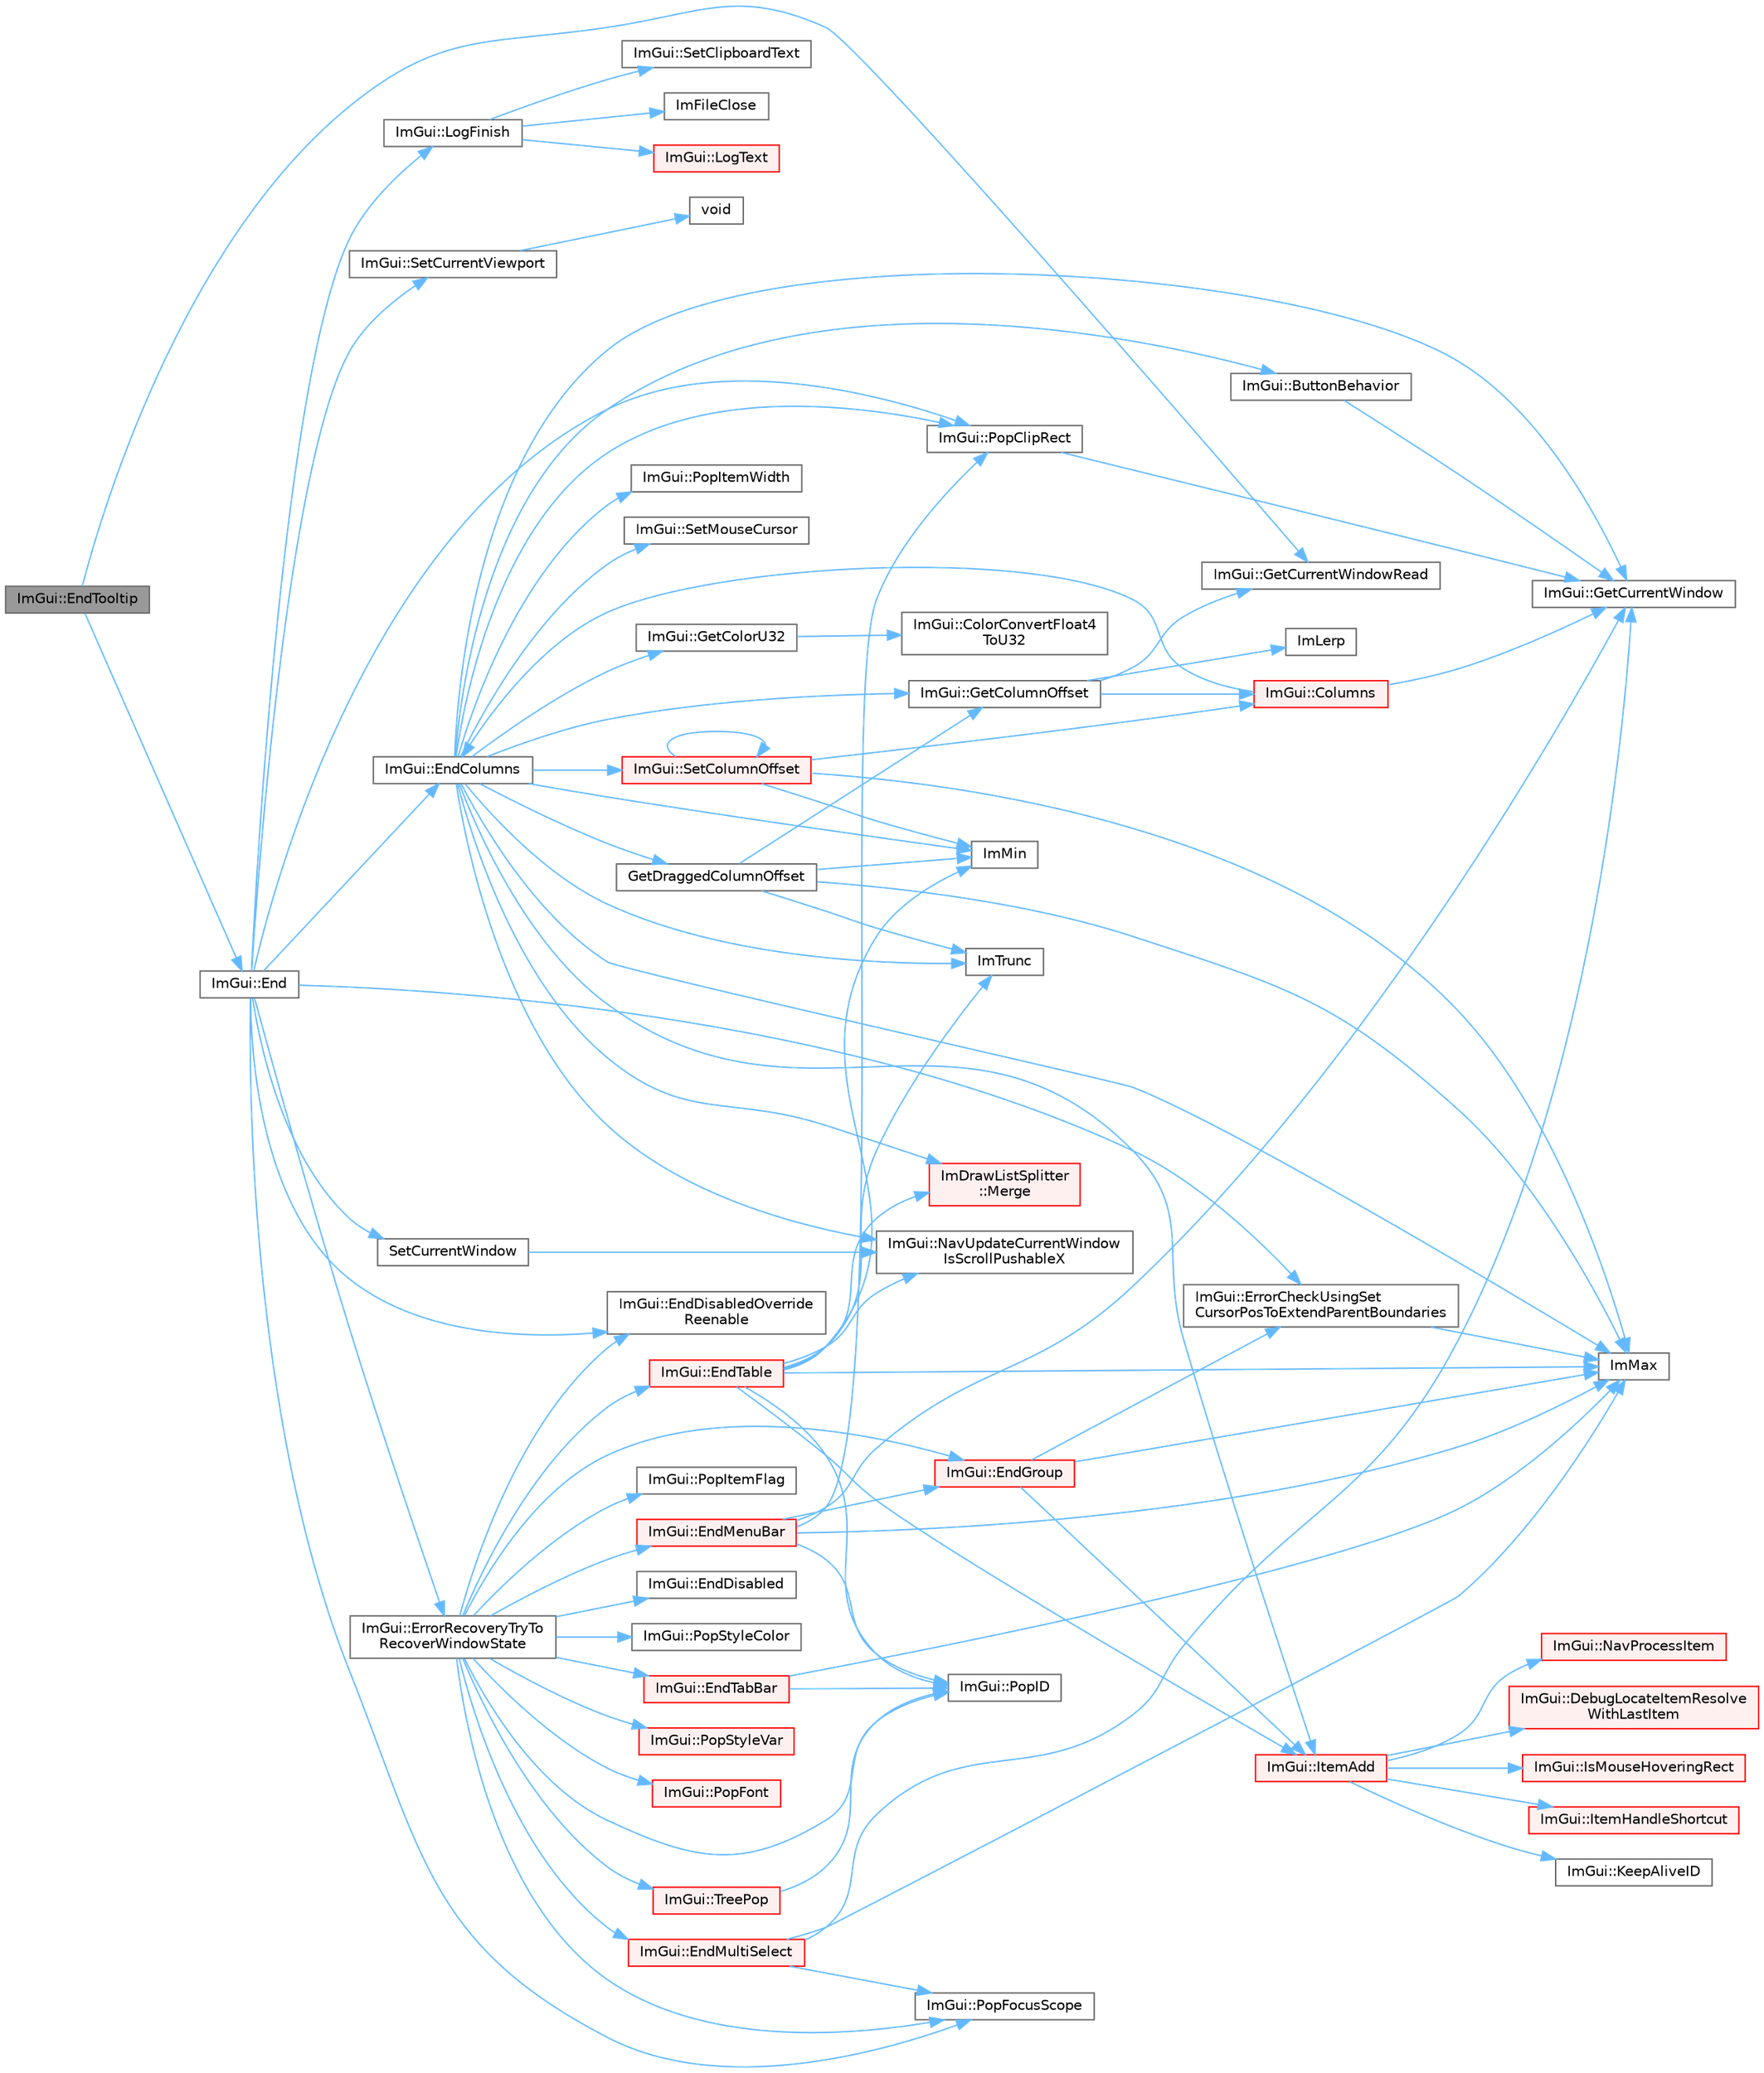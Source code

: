 digraph "ImGui::EndTooltip"
{
 // LATEX_PDF_SIZE
  bgcolor="transparent";
  edge [fontname=Helvetica,fontsize=10,labelfontname=Helvetica,labelfontsize=10];
  node [fontname=Helvetica,fontsize=10,shape=box,height=0.2,width=0.4];
  rankdir="LR";
  Node1 [id="Node000001",label="ImGui::EndTooltip",height=0.2,width=0.4,color="gray40", fillcolor="grey60", style="filled", fontcolor="black",tooltip=" "];
  Node1 -> Node2 [id="edge1_Node000001_Node000002",color="steelblue1",style="solid",tooltip=" "];
  Node2 [id="Node000002",label="ImGui::End",height=0.2,width=0.4,color="grey40", fillcolor="white", style="filled",URL="$namespace_im_gui.html#a5479d93794a004c67ceb6d13f37c8254",tooltip=" "];
  Node2 -> Node3 [id="edge2_Node000002_Node000003",color="steelblue1",style="solid",tooltip=" "];
  Node3 [id="Node000003",label="ImGui::EndColumns",height=0.2,width=0.4,color="grey40", fillcolor="white", style="filled",URL="$namespace_im_gui.html#af93bed3bce5475fe4d525d744f16aa20",tooltip=" "];
  Node3 -> Node4 [id="edge3_Node000003_Node000004",color="steelblue1",style="solid",tooltip=" "];
  Node4 [id="Node000004",label="ImGui::ButtonBehavior",height=0.2,width=0.4,color="grey40", fillcolor="white", style="filled",URL="$namespace_im_gui.html#a65a4f18b1bc8ce0f351687922089f374",tooltip=" "];
  Node4 -> Node5 [id="edge4_Node000004_Node000005",color="steelblue1",style="solid",tooltip=" "];
  Node5 [id="Node000005",label="ImGui::GetCurrentWindow",height=0.2,width=0.4,color="grey40", fillcolor="white", style="filled",URL="$namespace_im_gui.html#ac452417b5004ca16a814a72cff153526",tooltip=" "];
  Node3 -> Node6 [id="edge5_Node000003_Node000006",color="steelblue1",style="solid",tooltip=" "];
  Node6 [id="Node000006",label="ImGui::GetColorU32",height=0.2,width=0.4,color="grey40", fillcolor="white", style="filled",URL="$namespace_im_gui.html#a0de2d9bd347d9866511eb8d014e62556",tooltip=" "];
  Node6 -> Node7 [id="edge6_Node000006_Node000007",color="steelblue1",style="solid",tooltip=" "];
  Node7 [id="Node000007",label="ImGui::ColorConvertFloat4\lToU32",height=0.2,width=0.4,color="grey40", fillcolor="white", style="filled",URL="$namespace_im_gui.html#abe2691de0b1a71c774ab24cc91564a94",tooltip=" "];
  Node3 -> Node8 [id="edge7_Node000003_Node000008",color="steelblue1",style="solid",tooltip=" "];
  Node8 [id="Node000008",label="ImGui::GetColumnOffset",height=0.2,width=0.4,color="grey40", fillcolor="white", style="filled",URL="$namespace_im_gui.html#a79c22e9c5c208b6c9534a273be71a9e6",tooltip=" "];
  Node8 -> Node9 [id="edge8_Node000008_Node000009",color="steelblue1",style="solid",tooltip=" "];
  Node9 [id="Node000009",label="ImGui::Columns",height=0.2,width=0.4,color="red", fillcolor="#FFF0F0", style="filled",URL="$namespace_im_gui.html#a901248754271ed70b4074ef193ad5899",tooltip=" "];
  Node9 -> Node3 [id="edge9_Node000009_Node000003",color="steelblue1",style="solid",tooltip=" "];
  Node9 -> Node5 [id="edge10_Node000009_Node000005",color="steelblue1",style="solid",tooltip=" "];
  Node8 -> Node25 [id="edge11_Node000008_Node000025",color="steelblue1",style="solid",tooltip=" "];
  Node25 [id="Node000025",label="ImGui::GetCurrentWindowRead",height=0.2,width=0.4,color="grey40", fillcolor="white", style="filled",URL="$namespace_im_gui.html#a055af7d6b7b4ae977a9c3c25a98e0d2f",tooltip=" "];
  Node8 -> Node32 [id="edge12_Node000008_Node000032",color="steelblue1",style="solid",tooltip=" "];
  Node32 [id="Node000032",label="ImLerp",height=0.2,width=0.4,color="grey40", fillcolor="white", style="filled",URL="$imgui__internal_8h.html#a1d7813429922346e44eebd82d13f777c",tooltip=" "];
  Node3 -> Node5 [id="edge13_Node000003_Node000005",color="steelblue1",style="solid",tooltip=" "];
  Node3 -> Node33 [id="edge14_Node000003_Node000033",color="steelblue1",style="solid",tooltip=" "];
  Node33 [id="Node000033",label="GetDraggedColumnOffset",height=0.2,width=0.4,color="grey40", fillcolor="white", style="filled",URL="$imgui__tables_8cpp.html#aa235e9c607930ebb1304d6df978d5fe8",tooltip=" "];
  Node33 -> Node8 [id="edge15_Node000033_Node000008",color="steelblue1",style="solid",tooltip=" "];
  Node33 -> Node18 [id="edge16_Node000033_Node000018",color="steelblue1",style="solid",tooltip=" "];
  Node18 [id="Node000018",label="ImMax",height=0.2,width=0.4,color="grey40", fillcolor="white", style="filled",URL="$imgui__internal_8h.html#a7667efd95147d0422f140917c71a9226",tooltip=" "];
  Node33 -> Node19 [id="edge17_Node000033_Node000019",color="steelblue1",style="solid",tooltip=" "];
  Node19 [id="Node000019",label="ImMin",height=0.2,width=0.4,color="grey40", fillcolor="white", style="filled",URL="$imgui__internal_8h.html#a7f9d7828066a9d61b5630adcdf4655d3",tooltip=" "];
  Node33 -> Node20 [id="edge18_Node000033_Node000020",color="steelblue1",style="solid",tooltip=" "];
  Node20 [id="Node000020",label="ImTrunc",height=0.2,width=0.4,color="grey40", fillcolor="white", style="filled",URL="$imgui__internal_8h.html#a34870cae27ccd450c17ec3d3910b2da4",tooltip=" "];
  Node3 -> Node18 [id="edge19_Node000003_Node000018",color="steelblue1",style="solid",tooltip=" "];
  Node3 -> Node19 [id="edge20_Node000003_Node000019",color="steelblue1",style="solid",tooltip=" "];
  Node3 -> Node20 [id="edge21_Node000003_Node000020",color="steelblue1",style="solid",tooltip=" "];
  Node3 -> Node34 [id="edge22_Node000003_Node000034",color="steelblue1",style="solid",tooltip=" "];
  Node34 [id="Node000034",label="ImGui::ItemAdd",height=0.2,width=0.4,color="red", fillcolor="#FFF0F0", style="filled",URL="$namespace_im_gui.html#a0c2ccafc8d403c02a6590ac21157b9ac",tooltip=" "];
  Node34 -> Node35 [id="edge23_Node000034_Node000035",color="steelblue1",style="solid",tooltip=" "];
  Node35 [id="Node000035",label="ImGui::DebugLocateItemResolve\lWithLastItem",height=0.2,width=0.4,color="red", fillcolor="#FFF0F0", style="filled",URL="$namespace_im_gui.html#ae8ab0d7dfc90af8e82db3ed9e7829219",tooltip=" "];
  Node34 -> Node56 [id="edge24_Node000034_Node000056",color="steelblue1",style="solid",tooltip=" "];
  Node56 [id="Node000056",label="ImGui::IsMouseHoveringRect",height=0.2,width=0.4,color="red", fillcolor="#FFF0F0", style="filled",URL="$namespace_im_gui.html#ae0b8ea0e06c457316d6aed6c5b2a1c25",tooltip=" "];
  Node34 -> Node59 [id="edge25_Node000034_Node000059",color="steelblue1",style="solid",tooltip=" "];
  Node59 [id="Node000059",label="ImGui::ItemHandleShortcut",height=0.2,width=0.4,color="red", fillcolor="#FFF0F0", style="filled",URL="$namespace_im_gui.html#a338deb537666a886cf3ece08c07e9fa9",tooltip=" "];
  Node34 -> Node62 [id="edge26_Node000034_Node000062",color="steelblue1",style="solid",tooltip=" "];
  Node62 [id="Node000062",label="ImGui::KeepAliveID",height=0.2,width=0.4,color="grey40", fillcolor="white", style="filled",URL="$namespace_im_gui.html#a85a245c78a9f7c351636bdad6e60c488",tooltip=" "];
  Node34 -> Node63 [id="edge27_Node000034_Node000063",color="steelblue1",style="solid",tooltip=" "];
  Node63 [id="Node000063",label="ImGui::NavProcessItem",height=0.2,width=0.4,color="red", fillcolor="#FFF0F0", style="filled",URL="$namespace_im_gui.html#aa217c2f0448788f3c064bf828a8f9d8f",tooltip=" "];
  Node3 -> Node92 [id="edge28_Node000003_Node000092",color="steelblue1",style="solid",tooltip=" "];
  Node92 [id="Node000092",label="ImDrawListSplitter\l::Merge",height=0.2,width=0.4,color="red", fillcolor="#FFF0F0", style="filled",URL="$struct_im_draw_list_splitter.html#af3fc4bad2abca9e481d476d1877ba5be",tooltip=" "];
  Node3 -> Node97 [id="edge29_Node000003_Node000097",color="steelblue1",style="solid",tooltip=" "];
  Node97 [id="Node000097",label="ImGui::NavUpdateCurrentWindow\lIsScrollPushableX",height=0.2,width=0.4,color="grey40", fillcolor="white", style="filled",URL="$namespace_im_gui.html#a5c0c081852a520c006a0b084d0e8b0cb",tooltip=" "];
  Node3 -> Node98 [id="edge30_Node000003_Node000098",color="steelblue1",style="solid",tooltip=" "];
  Node98 [id="Node000098",label="ImGui::PopClipRect",height=0.2,width=0.4,color="grey40", fillcolor="white", style="filled",URL="$namespace_im_gui.html#aef1c8a6e5a3c70cb10d03d2a2a66dfd8",tooltip=" "];
  Node98 -> Node5 [id="edge31_Node000098_Node000005",color="steelblue1",style="solid",tooltip=" "];
  Node3 -> Node99 [id="edge32_Node000003_Node000099",color="steelblue1",style="solid",tooltip=" "];
  Node99 [id="Node000099",label="ImGui::PopItemWidth",height=0.2,width=0.4,color="grey40", fillcolor="white", style="filled",URL="$namespace_im_gui.html#ad29a3fc0cb5dfc7f9fc7224512ce90bf",tooltip=" "];
  Node3 -> Node100 [id="edge33_Node000003_Node000100",color="steelblue1",style="solid",tooltip=" "];
  Node100 [id="Node000100",label="ImGui::SetColumnOffset",height=0.2,width=0.4,color="red", fillcolor="#FFF0F0", style="filled",URL="$namespace_im_gui.html#a8cc207211d6cf3f77b505e24aed4ebcc",tooltip=" "];
  Node100 -> Node9 [id="edge34_Node000100_Node000009",color="steelblue1",style="solid",tooltip=" "];
  Node100 -> Node18 [id="edge35_Node000100_Node000018",color="steelblue1",style="solid",tooltip=" "];
  Node100 -> Node19 [id="edge36_Node000100_Node000019",color="steelblue1",style="solid",tooltip=" "];
  Node100 -> Node100 [id="edge37_Node000100_Node000100",color="steelblue1",style="solid",tooltip=" "];
  Node3 -> Node104 [id="edge38_Node000003_Node000104",color="steelblue1",style="solid",tooltip=" "];
  Node104 [id="Node000104",label="ImGui::SetMouseCursor",height=0.2,width=0.4,color="grey40", fillcolor="white", style="filled",URL="$namespace_im_gui.html#aca3237fd4efa0af7fc6b4eff6494dfce",tooltip=" "];
  Node2 -> Node105 [id="edge39_Node000002_Node000105",color="steelblue1",style="solid",tooltip=" "];
  Node105 [id="Node000105",label="ImGui::EndDisabledOverride\lReenable",height=0.2,width=0.4,color="grey40", fillcolor="white", style="filled",URL="$namespace_im_gui.html#a336225979f3fe3fd9ceba657123f9084",tooltip=" "];
  Node2 -> Node106 [id="edge40_Node000002_Node000106",color="steelblue1",style="solid",tooltip=" "];
  Node106 [id="Node000106",label="ImGui::ErrorCheckUsingSet\lCursorPosToExtendParentBoundaries",height=0.2,width=0.4,color="grey40", fillcolor="white", style="filled",URL="$namespace_im_gui.html#ad5832500c14abd9e76e376b82701385b",tooltip=" "];
  Node106 -> Node18 [id="edge41_Node000106_Node000018",color="steelblue1",style="solid",tooltip=" "];
  Node2 -> Node107 [id="edge42_Node000002_Node000107",color="steelblue1",style="solid",tooltip=" "];
  Node107 [id="Node000107",label="ImGui::ErrorRecoveryTryTo\lRecoverWindowState",height=0.2,width=0.4,color="grey40", fillcolor="white", style="filled",URL="$namespace_im_gui.html#a9e02d2905347634105ecc057a0824e1a",tooltip=" "];
  Node107 -> Node108 [id="edge43_Node000107_Node000108",color="steelblue1",style="solid",tooltip=" "];
  Node108 [id="Node000108",label="ImGui::EndDisabled",height=0.2,width=0.4,color="grey40", fillcolor="white", style="filled",URL="$namespace_im_gui.html#a9e6088c6c690ddff1302b6e42b380733",tooltip=" "];
  Node107 -> Node105 [id="edge44_Node000107_Node000105",color="steelblue1",style="solid",tooltip=" "];
  Node107 -> Node109 [id="edge45_Node000107_Node000109",color="steelblue1",style="solid",tooltip=" "];
  Node109 [id="Node000109",label="ImGui::EndGroup",height=0.2,width=0.4,color="red", fillcolor="#FFF0F0", style="filled",URL="$namespace_im_gui.html#a05fc97fc64f28a55486087f503d9a622",tooltip=" "];
  Node109 -> Node106 [id="edge46_Node000109_Node000106",color="steelblue1",style="solid",tooltip=" "];
  Node109 -> Node18 [id="edge47_Node000109_Node000018",color="steelblue1",style="solid",tooltip=" "];
  Node109 -> Node34 [id="edge48_Node000109_Node000034",color="steelblue1",style="solid",tooltip=" "];
  Node107 -> Node113 [id="edge49_Node000107_Node000113",color="steelblue1",style="solid",tooltip=" "];
  Node113 [id="Node000113",label="ImGui::EndMenuBar",height=0.2,width=0.4,color="red", fillcolor="#FFF0F0", style="filled",URL="$namespace_im_gui.html#aa226265c140eb6ee375c5b9abc69c4fc",tooltip=" "];
  Node113 -> Node109 [id="edge50_Node000113_Node000109",color="steelblue1",style="solid",tooltip=" "];
  Node113 -> Node5 [id="edge51_Node000113_Node000005",color="steelblue1",style="solid",tooltip=" "];
  Node113 -> Node18 [id="edge52_Node000113_Node000018",color="steelblue1",style="solid",tooltip=" "];
  Node113 -> Node98 [id="edge53_Node000113_Node000098",color="steelblue1",style="solid",tooltip=" "];
  Node113 -> Node16 [id="edge54_Node000113_Node000016",color="steelblue1",style="solid",tooltip=" "];
  Node16 [id="Node000016",label="ImGui::PopID",height=0.2,width=0.4,color="grey40", fillcolor="white", style="filled",URL="$namespace_im_gui.html#aba0b2d8f890a5d435ae43d0c4a2d4dd1",tooltip=" "];
  Node107 -> Node136 [id="edge55_Node000107_Node000136",color="steelblue1",style="solid",tooltip=" "];
  Node136 [id="Node000136",label="ImGui::EndMultiSelect",height=0.2,width=0.4,color="red", fillcolor="#FFF0F0", style="filled",URL="$namespace_im_gui.html#a19b11a3ea8f98b43089dc13ab015ad5b",tooltip=" "];
  Node136 -> Node5 [id="edge56_Node000136_Node000005",color="steelblue1",style="solid",tooltip=" "];
  Node136 -> Node18 [id="edge57_Node000136_Node000018",color="steelblue1",style="solid",tooltip=" "];
  Node136 -> Node167 [id="edge58_Node000136_Node000167",color="steelblue1",style="solid",tooltip=" "];
  Node167 [id="Node000167",label="ImGui::PopFocusScope",height=0.2,width=0.4,color="grey40", fillcolor="white", style="filled",URL="$namespace_im_gui.html#a660bc1ff7f6d971fc4b4236e87409b38",tooltip=" "];
  Node107 -> Node169 [id="edge59_Node000107_Node000169",color="steelblue1",style="solid",tooltip=" "];
  Node169 [id="Node000169",label="ImGui::EndTabBar",height=0.2,width=0.4,color="red", fillcolor="#FFF0F0", style="filled",URL="$namespace_im_gui.html#a864b8ece257d4e30569f0349752ad928",tooltip=" "];
  Node169 -> Node18 [id="edge60_Node000169_Node000018",color="steelblue1",style="solid",tooltip=" "];
  Node169 -> Node16 [id="edge61_Node000169_Node000016",color="steelblue1",style="solid",tooltip=" "];
  Node107 -> Node453 [id="edge62_Node000107_Node000453",color="steelblue1",style="solid",tooltip=" "];
  Node453 [id="Node000453",label="ImGui::EndTable",height=0.2,width=0.4,color="red", fillcolor="#FFF0F0", style="filled",URL="$namespace_im_gui.html#a9c70aaa6464c2e51e6f3342da133ada1",tooltip=" "];
  Node453 -> Node18 [id="edge63_Node000453_Node000018",color="steelblue1",style="solid",tooltip=" "];
  Node453 -> Node19 [id="edge64_Node000453_Node000019",color="steelblue1",style="solid",tooltip=" "];
  Node453 -> Node20 [id="edge65_Node000453_Node000020",color="steelblue1",style="solid",tooltip=" "];
  Node453 -> Node34 [id="edge66_Node000453_Node000034",color="steelblue1",style="solid",tooltip=" "];
  Node453 -> Node92 [id="edge67_Node000453_Node000092",color="steelblue1",style="solid",tooltip=" "];
  Node453 -> Node97 [id="edge68_Node000453_Node000097",color="steelblue1",style="solid",tooltip=" "];
  Node453 -> Node16 [id="edge69_Node000453_Node000016",color="steelblue1",style="solid",tooltip=" "];
  Node107 -> Node167 [id="edge70_Node000107_Node000167",color="steelblue1",style="solid",tooltip=" "];
  Node107 -> Node504 [id="edge71_Node000107_Node000504",color="steelblue1",style="solid",tooltip=" "];
  Node504 [id="Node000504",label="ImGui::PopFont",height=0.2,width=0.4,color="red", fillcolor="#FFF0F0", style="filled",URL="$namespace_im_gui.html#af66649bc37022bf3cf2496c73af9a499",tooltip=" "];
  Node107 -> Node16 [id="edge72_Node000107_Node000016",color="steelblue1",style="solid",tooltip=" "];
  Node107 -> Node194 [id="edge73_Node000107_Node000194",color="steelblue1",style="solid",tooltip=" "];
  Node194 [id="Node000194",label="ImGui::PopItemFlag",height=0.2,width=0.4,color="grey40", fillcolor="white", style="filled",URL="$namespace_im_gui.html#aa93281155e1dd23715dbd384e91edc6b",tooltip=" "];
  Node107 -> Node195 [id="edge74_Node000107_Node000195",color="steelblue1",style="solid",tooltip=" "];
  Node195 [id="Node000195",label="ImGui::PopStyleColor",height=0.2,width=0.4,color="grey40", fillcolor="white", style="filled",URL="$namespace_im_gui.html#a9795f730b4043a98b6254738d86efcdc",tooltip=" "];
  Node107 -> Node426 [id="edge75_Node000107_Node000426",color="steelblue1",style="solid",tooltip=" "];
  Node426 [id="Node000426",label="ImGui::PopStyleVar",height=0.2,width=0.4,color="red", fillcolor="#FFF0F0", style="filled",URL="$namespace_im_gui.html#a14116e57d81e326adef2a702e65781d4",tooltip=" "];
  Node107 -> Node508 [id="edge76_Node000107_Node000508",color="steelblue1",style="solid",tooltip=" "];
  Node508 [id="Node000508",label="ImGui::TreePop",height=0.2,width=0.4,color="red", fillcolor="#FFF0F0", style="filled",URL="$namespace_im_gui.html#a41ecf265e5f678c78fc9c30b3cf2077f",tooltip=" "];
  Node508 -> Node16 [id="edge77_Node000508_Node000016",color="steelblue1",style="solid",tooltip=" "];
  Node2 -> Node511 [id="edge78_Node000002_Node000511",color="steelblue1",style="solid",tooltip=" "];
  Node511 [id="Node000511",label="ImGui::LogFinish",height=0.2,width=0.4,color="grey40", fillcolor="white", style="filled",URL="$namespace_im_gui.html#a2ebcd048d1ca025fb972e1c2e920e3f3",tooltip=" "];
  Node511 -> Node512 [id="edge79_Node000511_Node000512",color="steelblue1",style="solid",tooltip=" "];
  Node512 [id="Node000512",label="ImFileClose",height=0.2,width=0.4,color="grey40", fillcolor="white", style="filled",URL="$imgui_8cpp.html#ac4a6194720e9d693bc9d34e97d9465aa",tooltip=" "];
  Node511 -> Node278 [id="edge80_Node000511_Node000278",color="steelblue1",style="solid",tooltip=" "];
  Node278 [id="Node000278",label="ImGui::LogText",height=0.2,width=0.4,color="red", fillcolor="#FFF0F0", style="filled",URL="$namespace_im_gui.html#aa548475d8f771ab6524d73d900a41198",tooltip=" "];
  Node511 -> Node513 [id="edge81_Node000511_Node000513",color="steelblue1",style="solid",tooltip=" "];
  Node513 [id="Node000513",label="ImGui::SetClipboardText",height=0.2,width=0.4,color="grey40", fillcolor="white", style="filled",URL="$namespace_im_gui.html#aa4824a1b351c063b4aff9b9f4fb5fd4d",tooltip=" "];
  Node2 -> Node98 [id="edge82_Node000002_Node000098",color="steelblue1",style="solid",tooltip=" "];
  Node2 -> Node167 [id="edge83_Node000002_Node000167",color="steelblue1",style="solid",tooltip=" "];
  Node2 -> Node401 [id="edge84_Node000002_Node000401",color="steelblue1",style="solid",tooltip=" "];
  Node401 [id="Node000401",label="ImGui::SetCurrentViewport",height=0.2,width=0.4,color="grey40", fillcolor="white", style="filled",URL="$namespace_im_gui.html#a518a36249ab67227a13fd01a4236cbe1",tooltip=" "];
  Node401 -> Node323 [id="edge85_Node000401_Node000323",color="steelblue1",style="solid",tooltip=" "];
  Node323 [id="Node000323",label="void",height=0.2,width=0.4,color="grey40", fillcolor="white", style="filled",URL="$mimalloc_8h.html#a9d6d8aef94ac19034a5f163606f84830",tooltip=" "];
  Node2 -> Node402 [id="edge86_Node000002_Node000402",color="steelblue1",style="solid",tooltip=" "];
  Node402 [id="Node000402",label="SetCurrentWindow",height=0.2,width=0.4,color="grey40", fillcolor="white", style="filled",URL="$imgui_8cpp.html#a5c592415f88804e2f907477767d3dda1",tooltip=" "];
  Node402 -> Node97 [id="edge87_Node000402_Node000097",color="steelblue1",style="solid",tooltip=" "];
  Node1 -> Node25 [id="edge88_Node000001_Node000025",color="steelblue1",style="solid",tooltip=" "];
}
